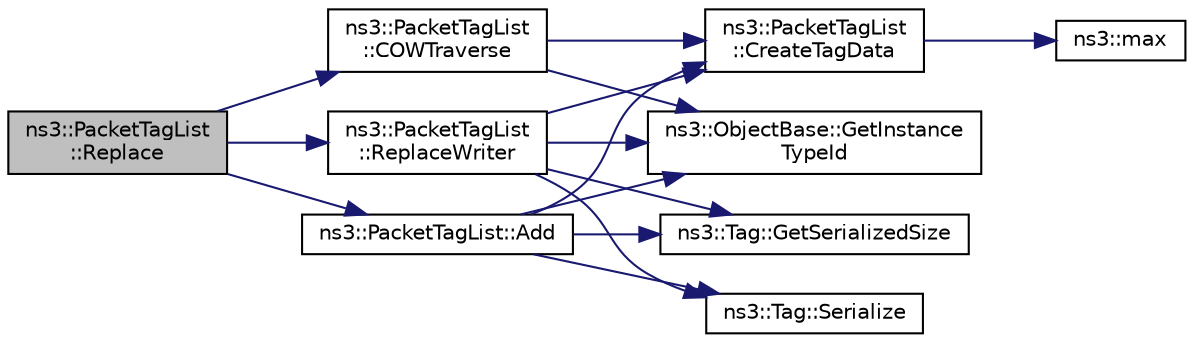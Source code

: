 digraph "ns3::PacketTagList::Replace"
{
 // LATEX_PDF_SIZE
  edge [fontname="Helvetica",fontsize="10",labelfontname="Helvetica",labelfontsize="10"];
  node [fontname="Helvetica",fontsize="10",shape=record];
  rankdir="LR";
  Node1 [label="ns3::PacketTagList\l::Replace",height=0.2,width=0.4,color="black", fillcolor="grey75", style="filled", fontcolor="black",tooltip="Replace the value of a tag."];
  Node1 -> Node2 [color="midnightblue",fontsize="10",style="solid",fontname="Helvetica"];
  Node2 [label="ns3::PacketTagList::Add",height=0.2,width=0.4,color="black", fillcolor="white", style="filled",URL="$classns3_1_1_packet_tag_list.html#af0d2442e29d24184d7c439f69977fbad",tooltip="Add a tag to the head of this branch."];
  Node2 -> Node3 [color="midnightblue",fontsize="10",style="solid",fontname="Helvetica"];
  Node3 [label="ns3::PacketTagList\l::CreateTagData",height=0.2,width=0.4,color="black", fillcolor="white", style="filled",URL="$classns3_1_1_packet_tag_list.html#abfab9cfb3a21336e2f7962cc51fcff94",tooltip="Allocate and construct a TagData struct, sizing the data area large enough to serialize dataSize byte..."];
  Node3 -> Node4 [color="midnightblue",fontsize="10",style="solid",fontname="Helvetica"];
  Node4 [label="ns3::max",height=0.2,width=0.4,color="black", fillcolor="white", style="filled",URL="$namespacens3.html#a548291fa9e4e7d6a57814dfcbbebce9b",tooltip=" "];
  Node2 -> Node5 [color="midnightblue",fontsize="10",style="solid",fontname="Helvetica"];
  Node5 [label="ns3::ObjectBase::GetInstance\lTypeId",height=0.2,width=0.4,color="black", fillcolor="white", style="filled",URL="$classns3_1_1_object_base.html#abe5b43a6f5b99a92a4c3122db31f06fb",tooltip="Get the most derived TypeId for this Object."];
  Node2 -> Node6 [color="midnightblue",fontsize="10",style="solid",fontname="Helvetica"];
  Node6 [label="ns3::Tag::GetSerializedSize",height=0.2,width=0.4,color="black", fillcolor="white", style="filled",URL="$classns3_1_1_tag.html#a01c8efdea943fd8cce2ef5d4d67eefa6",tooltip=" "];
  Node2 -> Node7 [color="midnightblue",fontsize="10",style="solid",fontname="Helvetica"];
  Node7 [label="ns3::Tag::Serialize",height=0.2,width=0.4,color="black", fillcolor="white", style="filled",URL="$classns3_1_1_tag.html#ac9aa7c4f923da5d2c82de94690101dc3",tooltip=" "];
  Node1 -> Node8 [color="midnightblue",fontsize="10",style="solid",fontname="Helvetica"];
  Node8 [label="ns3::PacketTagList\l::COWTraverse",height=0.2,width=0.4,color="black", fillcolor="white", style="filled",URL="$classns3_1_1_packet_tag_list.html#a7d98f0fe590d22f8224d718af0ac9713",tooltip="Traverse the list implementing copy-on-write, using Writer."];
  Node8 -> Node3 [color="midnightblue",fontsize="10",style="solid",fontname="Helvetica"];
  Node8 -> Node5 [color="midnightblue",fontsize="10",style="solid",fontname="Helvetica"];
  Node1 -> Node9 [color="midnightblue",fontsize="10",style="solid",fontname="Helvetica"];
  Node9 [label="ns3::PacketTagList\l::ReplaceWriter",height=0.2,width=0.4,color="black", fillcolor="white", style="filled",URL="$classns3_1_1_packet_tag_list.html#a21cfeb795e3ef3a688d6114272d41c53",tooltip="Copy-on-write implementing Replace."];
  Node9 -> Node3 [color="midnightblue",fontsize="10",style="solid",fontname="Helvetica"];
  Node9 -> Node5 [color="midnightblue",fontsize="10",style="solid",fontname="Helvetica"];
  Node9 -> Node6 [color="midnightblue",fontsize="10",style="solid",fontname="Helvetica"];
  Node9 -> Node7 [color="midnightblue",fontsize="10",style="solid",fontname="Helvetica"];
}
